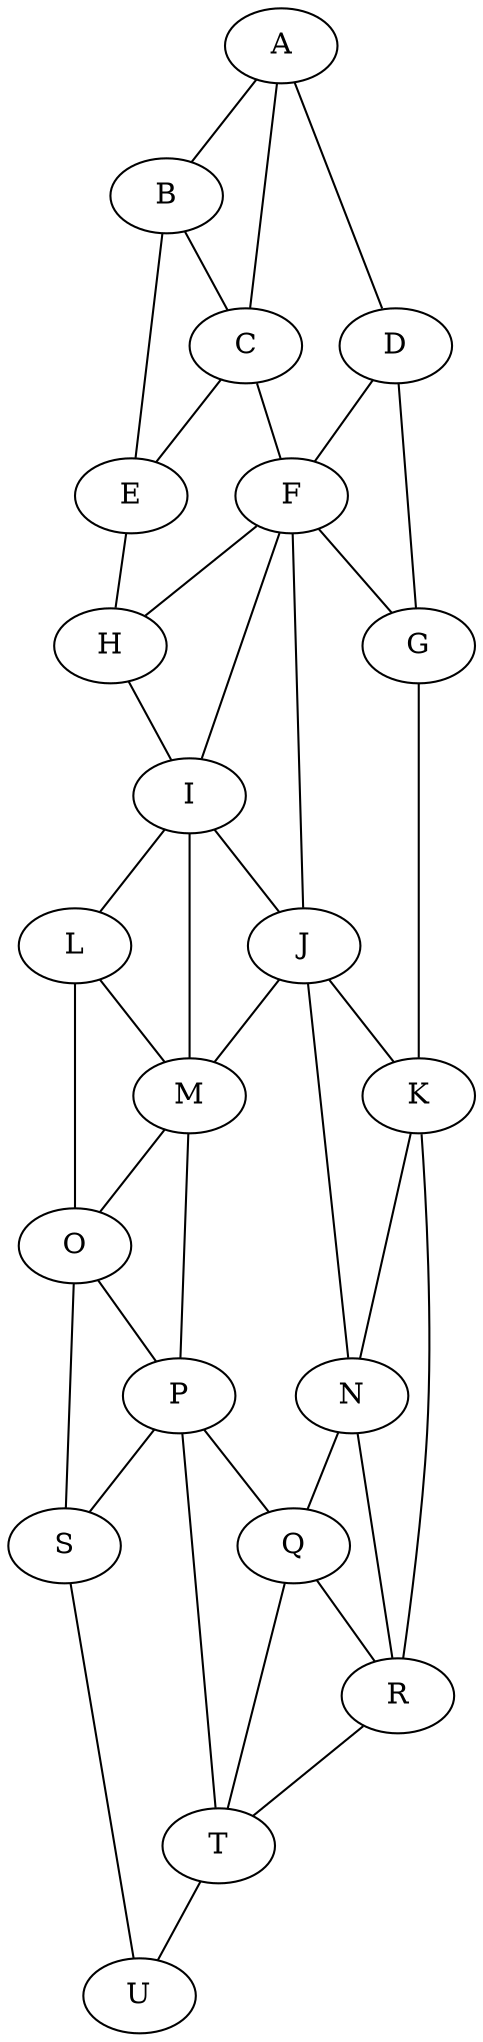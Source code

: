 graph {
	A--B; 
	A--C;
	A--D;
	B --E; 
	B --C; 
	C --F; 
	C --E;
	D --G; 
	D --F;
	E --H; 
	F --H; 
	F --I;
	F --J;
	F --G;
	G --K; 
	H --I; 
	I --L; 
	I --M;
	I --J;
	J --M; 
	J --N;
	J --K;
	K --N; 
	K --R; 
	L --O;
	L --M; 		
	M --O;
	M --P; 
	N --Q;
	N--R;
	O--S; 
	O--P;
	P--S;
	P--T;
	P--Q;
	Q--T;
	Q--R;
	R --T; 
	S --U; 
	T --U; 
}